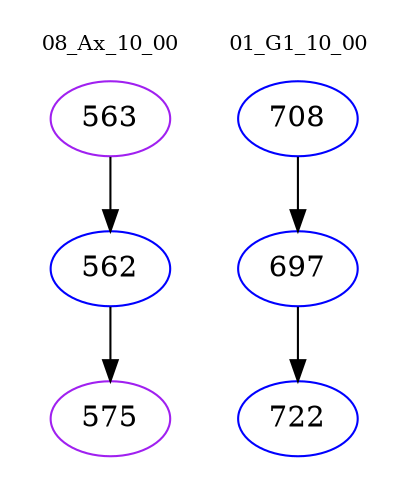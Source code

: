 digraph{
subgraph cluster_0 {
color = white
label = "08_Ax_10_00";
fontsize=10;
T0_563 [label="563", color="purple"]
T0_563 -> T0_562 [color="black"]
T0_562 [label="562", color="blue"]
T0_562 -> T0_575 [color="black"]
T0_575 [label="575", color="purple"]
}
subgraph cluster_1 {
color = white
label = "01_G1_10_00";
fontsize=10;
T1_708 [label="708", color="blue"]
T1_708 -> T1_697 [color="black"]
T1_697 [label="697", color="blue"]
T1_697 -> T1_722 [color="black"]
T1_722 [label="722", color="blue"]
}
}
